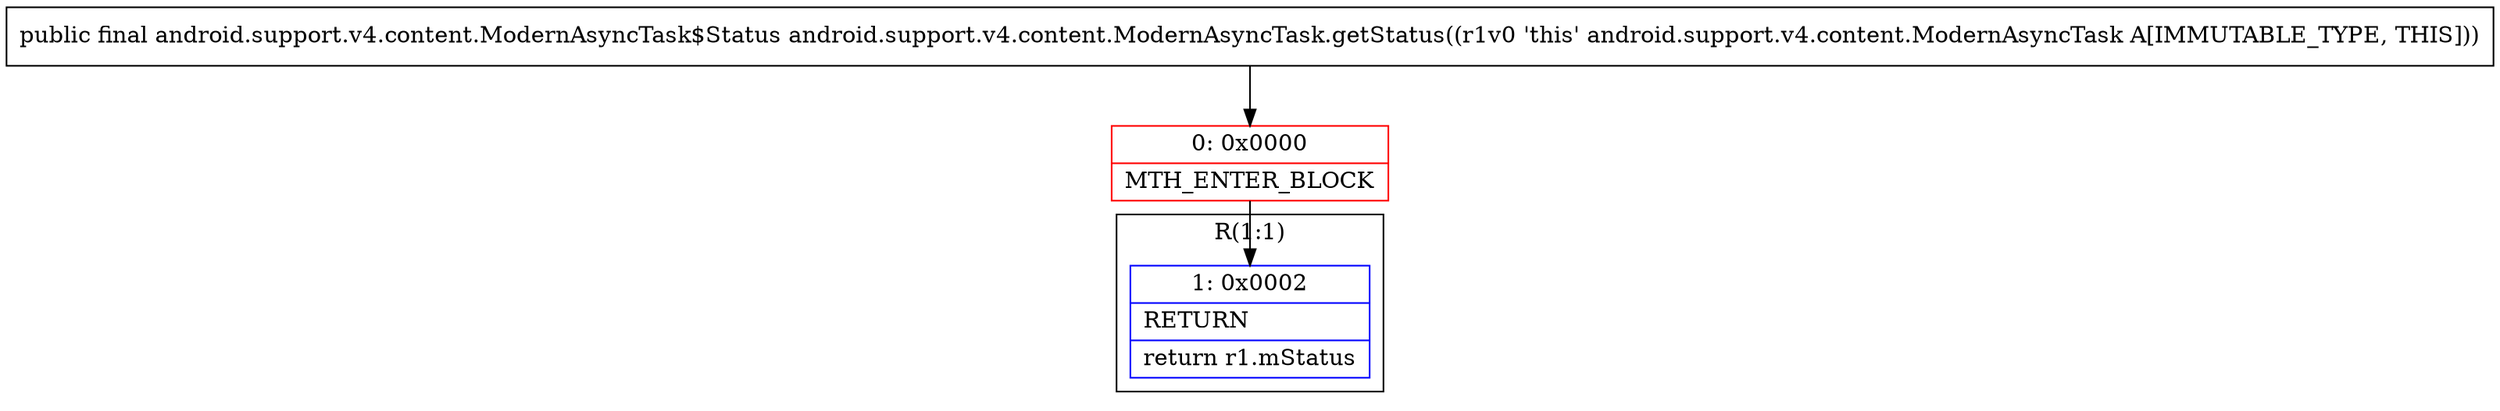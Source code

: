 digraph "CFG forandroid.support.v4.content.ModernAsyncTask.getStatus()Landroid\/support\/v4\/content\/ModernAsyncTask$Status;" {
subgraph cluster_Region_1856739150 {
label = "R(1:1)";
node [shape=record,color=blue];
Node_1 [shape=record,label="{1\:\ 0x0002|RETURN\l|return r1.mStatus\l}"];
}
Node_0 [shape=record,color=red,label="{0\:\ 0x0000|MTH_ENTER_BLOCK\l}"];
MethodNode[shape=record,label="{public final android.support.v4.content.ModernAsyncTask$Status android.support.v4.content.ModernAsyncTask.getStatus((r1v0 'this' android.support.v4.content.ModernAsyncTask A[IMMUTABLE_TYPE, THIS])) }"];
MethodNode -> Node_0;
Node_0 -> Node_1;
}

